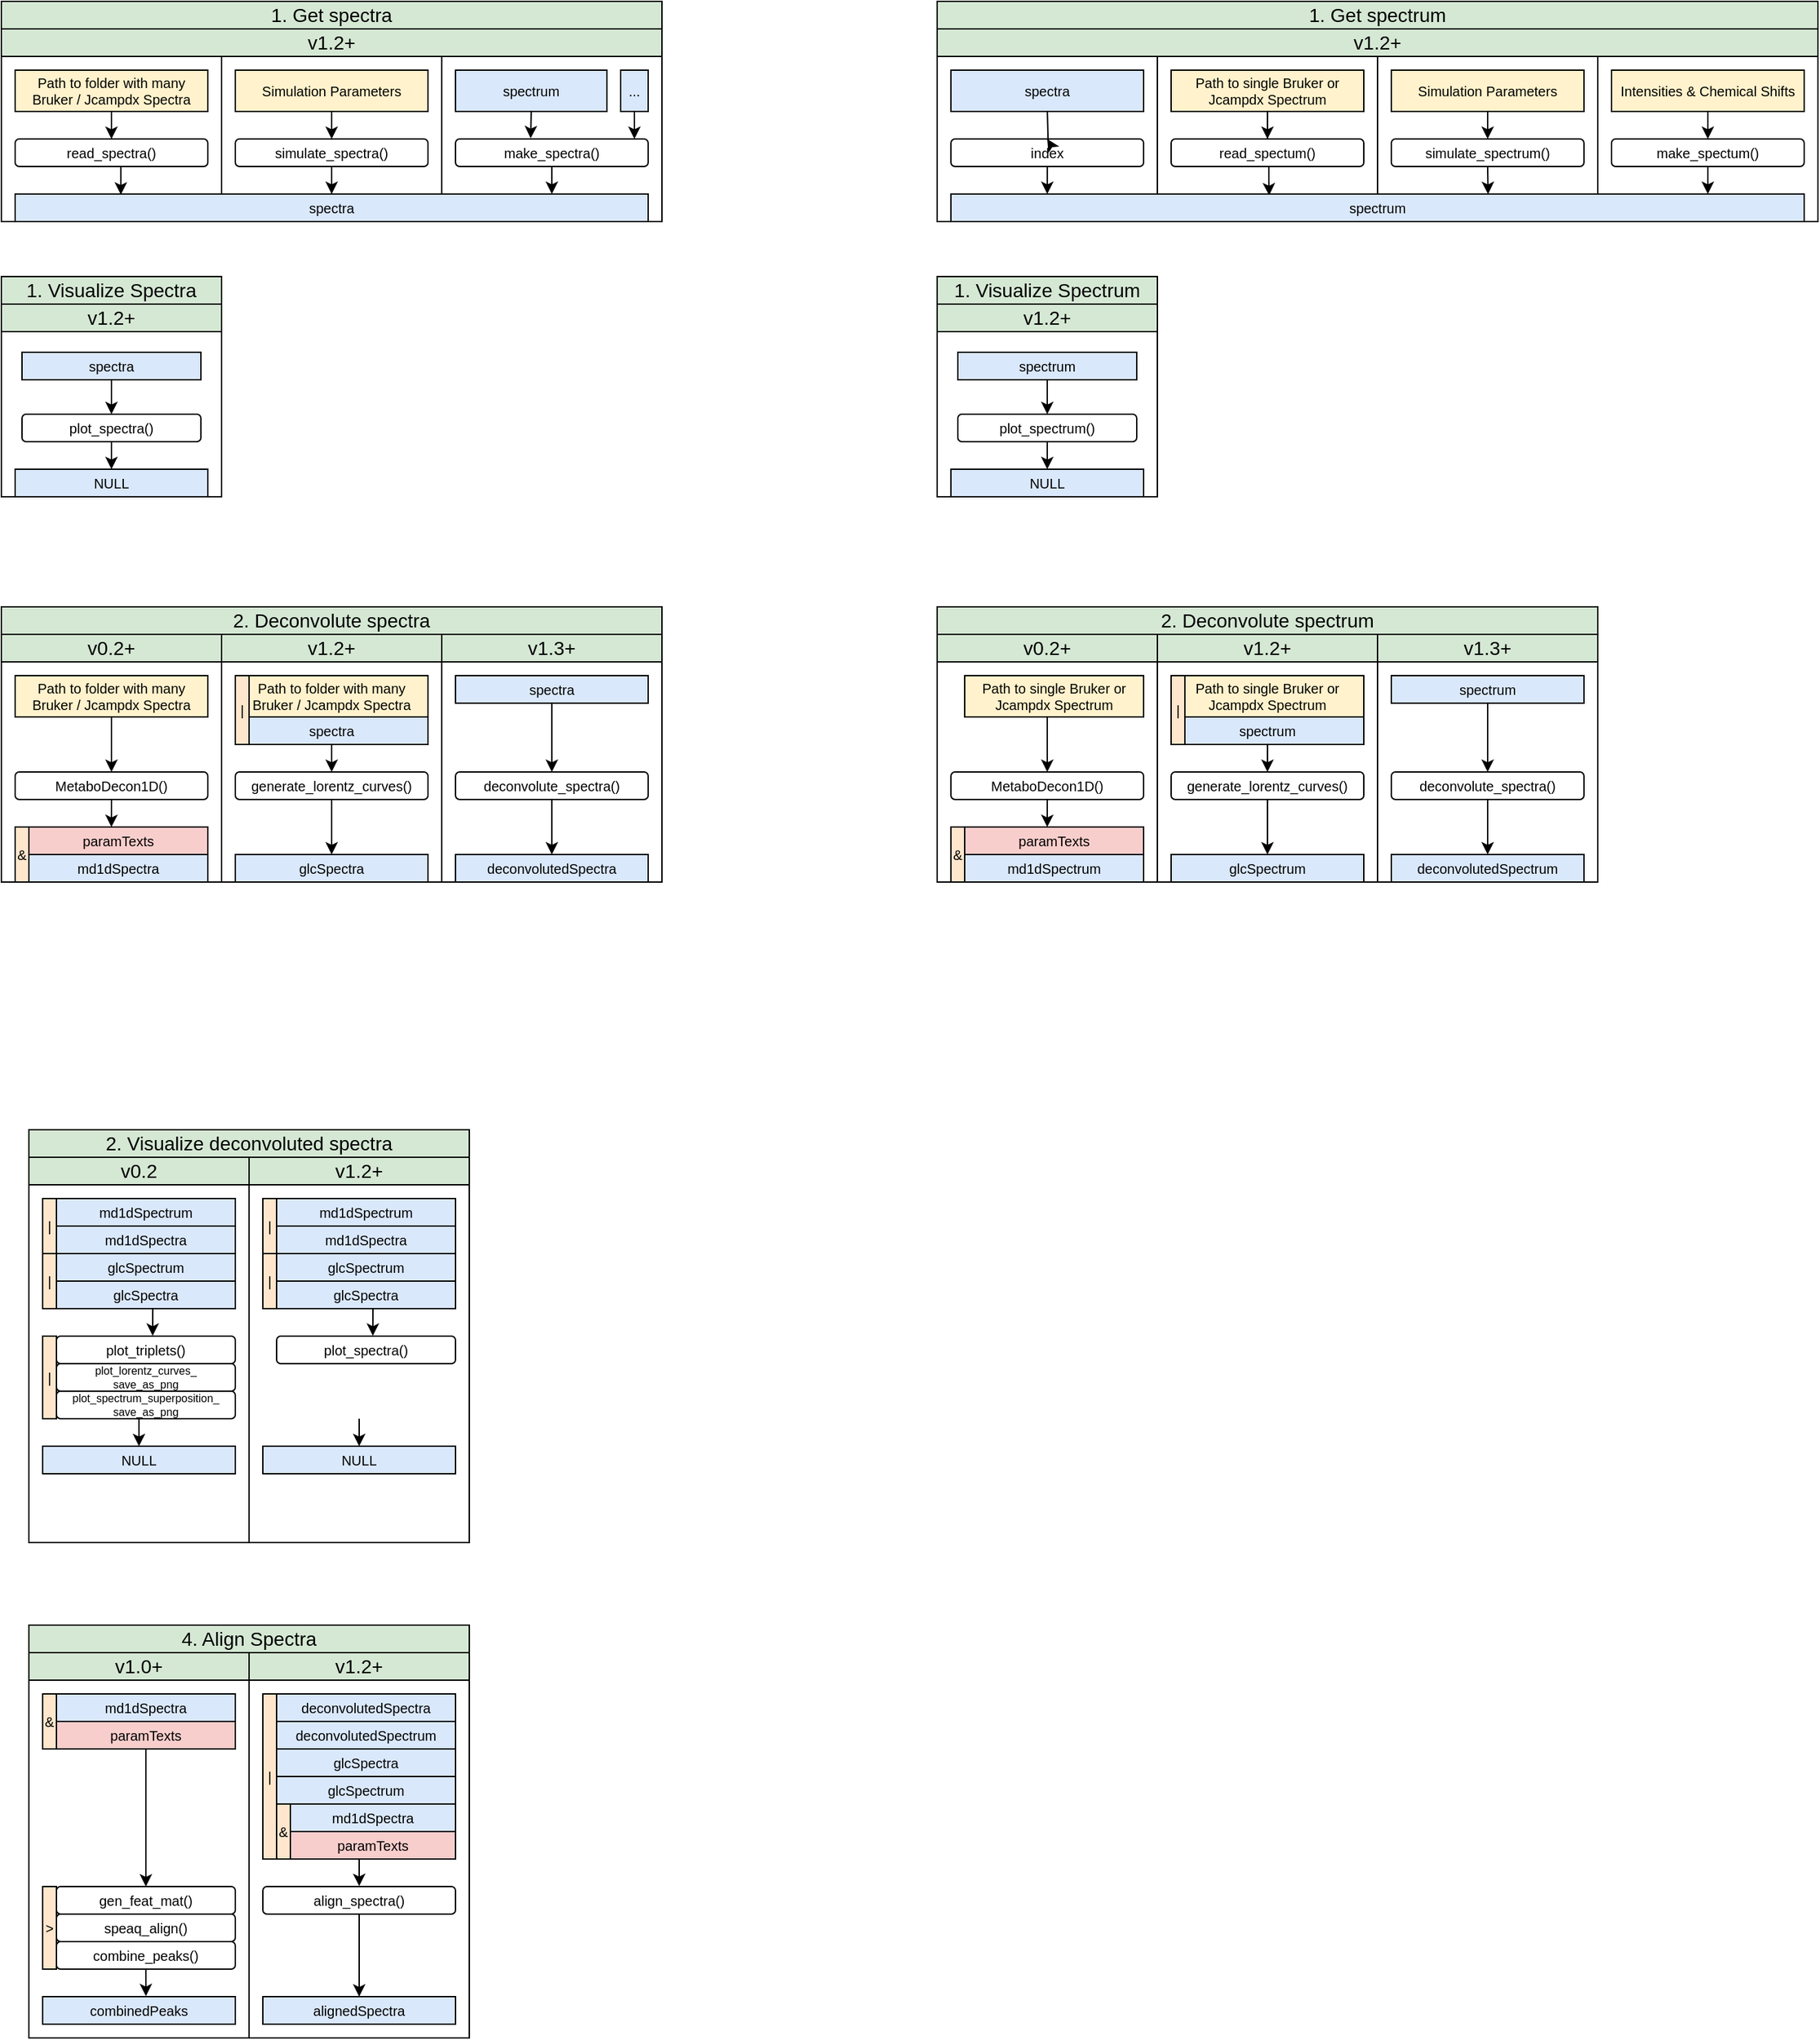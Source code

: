 <mxfile version="20.7.4" type="device"><diagram id="fRUhEyAmqn6JfHpWfGpk" name="Page-1"><mxGraphModel dx="1744" dy="1093" grid="1" gridSize="10" guides="1" tooltips="1" connect="1" arrows="1" fold="1" page="1" pageScale="1" pageWidth="680" pageHeight="440" math="0" shadow="0"><root><mxCell id="0"/><mxCell id="1" parent="0"/><mxCell id="O-gDGUDRsaO5ftSflFKG-360" value="" style="rounded=0;whiteSpace=wrap;html=1;labelBackgroundColor=none;fontSize=14;fillColor=#FFFFFF;verticalAlign=top;strokeColor=#000000;" vertex="1" parent="1"><mxGeometry x="700" y="60" width="160" height="120" as="geometry"/></mxCell><mxCell id="O-gDGUDRsaO5ftSflFKG-231" value="" style="rounded=0;whiteSpace=wrap;html=1;labelBackgroundColor=none;fontSize=14;fillColor=#FFFFFF;verticalAlign=top;strokeColor=#000000;" vertex="1" parent="1"><mxGeometry x="40" y="1240" width="160" height="260" as="geometry"/></mxCell><mxCell id="O-gDGUDRsaO5ftSflFKG-230" value="" style="rounded=0;whiteSpace=wrap;html=1;labelBackgroundColor=none;fontSize=14;fillColor=#FFFFFF;verticalAlign=top;strokeColor=#000000;" vertex="1" parent="1"><mxGeometry x="200" y="1240" width="160" height="260" as="geometry"/></mxCell><mxCell id="zO8-c5lgZE-9HUMoSTf0-320" value="" style="rounded=0;whiteSpace=wrap;html=1;labelBackgroundColor=none;fontSize=16;fillColor=#FFFFFF;verticalAlign=top;strokeColor=#000000;" parent="1" vertex="1"><mxGeometry x="1020" y="60" width="160" height="120" as="geometry"/></mxCell><mxCell id="zO8-c5lgZE-9HUMoSTf0-249" value="" style="rounded=0;whiteSpace=wrap;html=1;labelBackgroundColor=none;fontSize=16;fillColor=#FFFFFF;verticalAlign=top;strokeColor=#000000;" parent="1" vertex="1"><mxGeometry x="180" y="60" width="160" height="120" as="geometry"/></mxCell><mxCell id="zO8-c5lgZE-9HUMoSTf0-159" value="v1.2+" style="rounded=0;whiteSpace=wrap;html=1;labelBackgroundColor=none;fontSize=14;fillColor=#d5e8d4;verticalAlign=middle;strokeColor=#000000;" parent="1" vertex="1"><mxGeometry x="20" y="40" width="480" height="20" as="geometry"/></mxCell><mxCell id="zO8-c5lgZE-9HUMoSTf0-251" value="" style="rounded=0;whiteSpace=wrap;html=1;labelBackgroundColor=none;fontSize=12;fillColor=#FFFFFF;verticalAlign=top;strokeColor=#000000;" parent="1" vertex="1"><mxGeometry x="20" y="60" width="160" height="120" as="geometry"/></mxCell><mxCell id="zO8-c5lgZE-9HUMoSTf0-168" style="edgeStyle=orthogonalEdgeStyle;rounded=0;orthogonalLoop=1;jettySize=auto;html=1;strokeColor=#000000;fontSize=10;exitX=0.5;exitY=1;exitDx=0;exitDy=0;" parent="1" target="zO8-c5lgZE-9HUMoSTf0-167" edge="1" source="zO8-c5lgZE-9HUMoSTf0-162"><mxGeometry relative="1" as="geometry"><mxPoint x="75" y="90" as="sourcePoint"/></mxGeometry></mxCell><mxCell id="zO8-c5lgZE-9HUMoSTf0-162" value="Path to folder with many Bruker / Jcampdx Spectra" style="rounded=0;whiteSpace=wrap;html=1;verticalAlign=middle;align=center;fillColor=#fff2cc;strokeColor=#000000;fontSize=10;" parent="1" vertex="1"><mxGeometry x="30" y="70" width="140" height="30" as="geometry"/></mxCell><mxCell id="zO8-c5lgZE-9HUMoSTf0-167" value="read_spectra()" style="rounded=1;whiteSpace=wrap;html=1;fontSize=10;strokeColor=#000000;" parent="1" vertex="1"><mxGeometry x="30" y="120" width="140" height="20" as="geometry"/></mxCell><mxCell id="zO8-c5lgZE-9HUMoSTf0-212" value="" style="rounded=0;whiteSpace=wrap;html=1;labelBackgroundColor=none;fontSize=12;fillColor=#FFFFFF;verticalAlign=top;strokeColor=#000000;" parent="1" vertex="1"><mxGeometry x="340" y="60" width="160" height="120" as="geometry"/></mxCell><mxCell id="O-gDGUDRsaO5ftSflFKG-90" value="" style="edgeStyle=orthogonalEdgeStyle;rounded=0;orthogonalLoop=1;jettySize=auto;html=1;fontSize=16;" edge="1" parent="1" source="zO8-c5lgZE-9HUMoSTf0-217"><mxGeometry relative="1" as="geometry"><mxPoint x="420" y="160" as="targetPoint"/></mxGeometry></mxCell><mxCell id="zO8-c5lgZE-9HUMoSTf0-217" value="make_spectra()" style="rounded=1;whiteSpace=wrap;html=1;fontSize=10;strokeColor=#000000;" parent="1" vertex="1"><mxGeometry x="350" y="120" width="140" height="20" as="geometry"/></mxCell><mxCell id="zO8-c5lgZE-9HUMoSTf0-224" style="edgeStyle=orthogonalEdgeStyle;rounded=0;orthogonalLoop=1;jettySize=auto;html=1;exitX=0.5;exitY=1;exitDx=0;exitDy=0;strokeColor=#000000;fontSize=10;" parent="1" edge="1"><mxGeometry relative="1" as="geometry"><mxPoint x="380" y="120" as="sourcePoint"/><mxPoint x="380" y="120" as="targetPoint"/></mxGeometry></mxCell><mxCell id="zO8-c5lgZE-9HUMoSTf0-227" style="edgeStyle=orthogonalEdgeStyle;rounded=0;orthogonalLoop=1;jettySize=auto;html=1;strokeColor=#000000;fontSize=10;exitX=0.5;exitY=1;exitDx=0;exitDy=0;entryX=0.39;entryY=-0.025;entryDx=0;entryDy=0;entryPerimeter=0;" parent="1" source="zO8-c5lgZE-9HUMoSTf0-237" target="zO8-c5lgZE-9HUMoSTf0-217" edge="1"><mxGeometry relative="1" as="geometry"><mxPoint x="470" y="160" as="sourcePoint"/><Array as="points"/><mxPoint x="380" y="130" as="targetPoint"/></mxGeometry></mxCell><mxCell id="zO8-c5lgZE-9HUMoSTf0-233" value="spectra" style="rounded=0;whiteSpace=wrap;html=1;labelBackgroundColor=none;fontSize=10;fillColor=#dae8fc;strokeColor=#000000;" parent="1" vertex="1"><mxGeometry x="30" y="160" width="460" height="20" as="geometry"/></mxCell><mxCell id="zO8-c5lgZE-9HUMoSTf0-237" value="spectrum" style="rounded=0;whiteSpace=wrap;html=1;labelBackgroundColor=none;fontSize=10;fillColor=#dae8fc;strokeColor=#000000;" parent="1" vertex="1"><mxGeometry x="350" y="70" width="110" height="30" as="geometry"/></mxCell><mxCell id="O-gDGUDRsaO5ftSflFKG-88" style="edgeStyle=orthogonalEdgeStyle;rounded=0;orthogonalLoop=1;jettySize=auto;html=1;entryX=0.928;entryY=-0.011;entryDx=0;entryDy=0;entryPerimeter=0;fontSize=16;" edge="1" parent="1" source="zO8-c5lgZE-9HUMoSTf0-238" target="zO8-c5lgZE-9HUMoSTf0-217"><mxGeometry relative="1" as="geometry"><Array as="points"/></mxGeometry></mxCell><mxCell id="zO8-c5lgZE-9HUMoSTf0-238" value="..." style="rounded=0;whiteSpace=wrap;html=1;labelBackgroundColor=none;fontSize=10;fillColor=#dae8fc;strokeColor=#000000;" parent="1" vertex="1"><mxGeometry x="470" y="70" width="20" height="30" as="geometry"/></mxCell><mxCell id="zO8-c5lgZE-9HUMoSTf0-250" value="v1.2+" style="rounded=0;whiteSpace=wrap;html=1;labelBackgroundColor=none;fontSize=14;fillColor=#d5e8d4;verticalAlign=middle;strokeColor=#000000;" parent="1" vertex="1"><mxGeometry x="700" y="40" width="640" height="20" as="geometry"/></mxCell><mxCell id="zO8-c5lgZE-9HUMoSTf0-163" value="" style="rounded=0;whiteSpace=wrap;html=1;labelBackgroundColor=none;fontSize=14;fillColor=#FFFFFF;verticalAlign=top;strokeColor=#000000;" parent="1" vertex="1"><mxGeometry x="860" y="60" width="160" height="120" as="geometry"/></mxCell><mxCell id="zO8-c5lgZE-9HUMoSTf0-96" style="edgeStyle=orthogonalEdgeStyle;rounded=0;orthogonalLoop=1;jettySize=auto;html=1;strokeColor=#000000;fontSize=10;entryX=0.373;entryY=0.05;entryDx=0;entryDy=0;entryPerimeter=0;" parent="1" source="zO8-c5lgZE-9HUMoSTf0-72" edge="1" target="O-gDGUDRsaO5ftSflFKG-94"><mxGeometry relative="1" as="geometry"><mxPoint x="915" y="160" as="targetPoint"/><Array as="points"><mxPoint x="941" y="150"/><mxPoint x="941" y="150"/></Array></mxGeometry></mxCell><mxCell id="zO8-c5lgZE-9HUMoSTf0-72" value="read_spectum()" style="rounded=1;whiteSpace=wrap;html=1;fontSize=10;strokeColor=#000000;" parent="1" vertex="1"><mxGeometry x="870" y="120" width="140" height="20" as="geometry"/></mxCell><mxCell id="O-gDGUDRsaO5ftSflFKG-206" style="edgeStyle=orthogonalEdgeStyle;rounded=0;orthogonalLoop=1;jettySize=auto;html=1;fontSize=10;" edge="1" parent="1" source="zO8-c5lgZE-9HUMoSTf0-71" target="zO8-c5lgZE-9HUMoSTf0-72"><mxGeometry relative="1" as="geometry"/></mxCell><mxCell id="zO8-c5lgZE-9HUMoSTf0-71" value="Path to single Bruker or Jcampdx Spectrum" style="rounded=0;whiteSpace=wrap;html=1;verticalAlign=middle;align=center;fillColor=#fff2cc;strokeColor=#000000;fontSize=10;" parent="1" vertex="1"><mxGeometry x="870" y="70" width="140" height="30" as="geometry"/></mxCell><mxCell id="zO8-c5lgZE-9HUMoSTf0-194" value="" style="rounded=0;whiteSpace=wrap;html=1;labelBackgroundColor=none;fontSize=14;fillColor=#FFFFFF;verticalAlign=top;strokeColor=#000000;" parent="1" vertex="1"><mxGeometry x="1180" y="60" width="160" height="120" as="geometry"/></mxCell><mxCell id="zO8-c5lgZE-9HUMoSTf0-195" style="edgeStyle=orthogonalEdgeStyle;rounded=0;orthogonalLoop=1;jettySize=auto;html=1;strokeColor=#000000;fontSize=10;entryX=0.5;entryY=0;entryDx=0;entryDy=0;" parent="1" source="zO8-c5lgZE-9HUMoSTf0-196" edge="1"><mxGeometry relative="1" as="geometry"><mxPoint x="1260" y="160" as="targetPoint"/></mxGeometry></mxCell><mxCell id="zO8-c5lgZE-9HUMoSTf0-196" value="make_spectum()" style="rounded=1;whiteSpace=wrap;html=1;fontSize=10;strokeColor=#000000;" parent="1" vertex="1"><mxGeometry x="1190" y="120" width="140" height="20" as="geometry"/></mxCell><mxCell id="zO8-c5lgZE-9HUMoSTf0-210" style="edgeStyle=none;rounded=0;orthogonalLoop=1;jettySize=auto;html=1;entryX=0.5;entryY=0;entryDx=0;entryDy=0;strokeColor=#000000;fontSize=12;" parent="1" source="zO8-c5lgZE-9HUMoSTf0-207" target="zO8-c5lgZE-9HUMoSTf0-196" edge="1"><mxGeometry relative="1" as="geometry"/></mxCell><mxCell id="zO8-c5lgZE-9HUMoSTf0-207" value="Intensities &amp;amp; Chemical Shifts" style="rounded=0;whiteSpace=wrap;html=1;verticalAlign=middle;align=center;fillColor=#FFF2CC;strokeColor=#000000;fontSize=10;" parent="1" vertex="1"><mxGeometry x="1190" y="70" width="140" height="30" as="geometry"/></mxCell><mxCell id="O-gDGUDRsaO5ftSflFKG-91" value="" style="edgeStyle=orthogonalEdgeStyle;rounded=0;orthogonalLoop=1;jettySize=auto;html=1;fontSize=16;entryX=0.5;entryY=0;entryDx=0;entryDy=0;" edge="1" parent="1" source="zO8-c5lgZE-9HUMoSTf0-274" target="zO8-c5lgZE-9HUMoSTf0-233"><mxGeometry relative="1" as="geometry"><mxPoint x="235" y="160" as="targetPoint"/></mxGeometry></mxCell><mxCell id="zO8-c5lgZE-9HUMoSTf0-274" value="simulate_spectra()" style="rounded=1;whiteSpace=wrap;html=1;fontSize=10;strokeColor=#000000;" parent="1" vertex="1"><mxGeometry x="190" y="120" width="140" height="20" as="geometry"/></mxCell><mxCell id="O-gDGUDRsaO5ftSflFKG-52" value="" style="edgeStyle=orthogonalEdgeStyle;rounded=0;orthogonalLoop=1;jettySize=auto;html=1;fontSize=16;exitX=0.5;exitY=1;exitDx=0;exitDy=0;entryX=0.5;entryY=0;entryDx=0;entryDy=0;" edge="1" parent="1" source="zO8-c5lgZE-9HUMoSTf0-303" target="zO8-c5lgZE-9HUMoSTf0-274"><mxGeometry relative="1" as="geometry"><mxPoint x="235" y="130" as="sourcePoint"/><mxPoint x="235" y="170" as="targetPoint"/></mxGeometry></mxCell><mxCell id="zO8-c5lgZE-9HUMoSTf0-303" value="Simulation Parameters" style="rounded=0;whiteSpace=wrap;html=1;labelBackgroundColor=none;fontSize=10;fillColor=#FFF2CC;strokeColor=#000000;" parent="1" vertex="1"><mxGeometry x="190" y="70" width="140" height="30" as="geometry"/></mxCell><mxCell id="zO8-c5lgZE-9HUMoSTf0-309" style="edgeStyle=orthogonalEdgeStyle;rounded=0;orthogonalLoop=1;jettySize=auto;html=1;exitX=0.5;exitY=1;exitDx=0;exitDy=0;strokeColor=#000000;fontSize=14;" parent="1" edge="1"><mxGeometry relative="1" as="geometry"><mxPoint x="220" y="450" as="sourcePoint"/><mxPoint x="220" y="450" as="targetPoint"/></mxGeometry></mxCell><mxCell id="zO8-c5lgZE-9HUMoSTf0-312" style="edgeStyle=orthogonalEdgeStyle;rounded=0;orthogonalLoop=1;jettySize=auto;html=1;entryX=0.834;entryY=0.004;entryDx=0;entryDy=0;strokeColor=#000000;fontSize=10;exitX=0.5;exitY=1;exitDx=0;exitDy=0;entryPerimeter=0;" parent="1" edge="1" source="zO8-c5lgZE-9HUMoSTf0-314"><mxGeometry relative="1" as="geometry"><mxPoint x="1060" y="130" as="sourcePoint"/><mxPoint x="1100.32" y="160.08" as="targetPoint"/></mxGeometry></mxCell><mxCell id="zO8-c5lgZE-9HUMoSTf0-314" value="simulate_spectrum()" style="rounded=1;whiteSpace=wrap;html=1;fontSize=10;strokeColor=#000000;" parent="1" vertex="1"><mxGeometry x="1030" y="120" width="140" height="20" as="geometry"/></mxCell><mxCell id="zO8-c5lgZE-9HUMoSTf0-316" value="Simulation Parameters" style="rounded=0;whiteSpace=wrap;html=1;labelBackgroundColor=none;fontSize=10;fillColor=#FFF2CC;strokeColor=#000000;" parent="1" vertex="1"><mxGeometry x="1030" y="70" width="140" height="30" as="geometry"/></mxCell><mxCell id="zO8-c5lgZE-9HUMoSTf0-318" style="edgeStyle=orthogonalEdgeStyle;rounded=0;orthogonalLoop=1;jettySize=auto;html=1;strokeColor=#000000;fontSize=10;exitX=0.5;exitY=1;exitDx=0;exitDy=0;entryX=0.5;entryY=0;entryDx=0;entryDy=0;" parent="1" source="zO8-c5lgZE-9HUMoSTf0-316" target="zO8-c5lgZE-9HUMoSTf0-314" edge="1"><mxGeometry x="0.041" y="-5" relative="1" as="geometry"><mxPoint x="1080" y="100" as="sourcePoint"/><mxPoint x="1080" y="120" as="targetPoint"/><mxPoint as="offset"/></mxGeometry></mxCell><mxCell id="O-gDGUDRsaO5ftSflFKG-1" value="2. Deconvolute spectra" style="rounded=0;whiteSpace=wrap;html=1;labelBackgroundColor=none;fontSize=14;fillColor=#d5e8d4;verticalAlign=middle;strokeColor=#000000;" vertex="1" parent="1"><mxGeometry x="20" y="460" width="480" height="20" as="geometry"/></mxCell><mxCell id="O-gDGUDRsaO5ftSflFKG-2" value="" style="rounded=0;whiteSpace=wrap;html=1;labelBackgroundColor=none;fontSize=14;fillColor=#FFFFFF;verticalAlign=top;strokeColor=#000000;" vertex="1" parent="1"><mxGeometry x="340" y="500" width="160" height="160" as="geometry"/></mxCell><mxCell id="O-gDGUDRsaO5ftSflFKG-5" value="deconvolute_spectra()" style="rounded=1;whiteSpace=wrap;html=1;fontSize=10;strokeColor=#000000;" vertex="1" parent="1"><mxGeometry x="350" y="580" width="140" height="20" as="geometry"/></mxCell><mxCell id="O-gDGUDRsaO5ftSflFKG-7" value="" style="rounded=0;whiteSpace=wrap;html=1;labelBackgroundColor=none;fontSize=14;fillColor=#FFFFFF;verticalAlign=top;strokeColor=#000000;" vertex="1" parent="1"><mxGeometry x="180" y="500" width="160" height="160" as="geometry"/></mxCell><mxCell id="O-gDGUDRsaO5ftSflFKG-8" style="edgeStyle=orthogonalEdgeStyle;rounded=0;orthogonalLoop=1;jettySize=auto;html=1;strokeColor=#000000;fontSize=10;entryX=0.5;entryY=0;entryDx=0;entryDy=0;exitX=0.5;exitY=1;exitDx=0;exitDy=0;" edge="1" parent="1" source="O-gDGUDRsaO5ftSflFKG-9" target="O-gDGUDRsaO5ftSflFKG-13"><mxGeometry relative="1" as="geometry"><mxPoint x="235" y="620" as="targetPoint"/></mxGeometry></mxCell><mxCell id="O-gDGUDRsaO5ftSflFKG-9" value="generate_lorentz_curves()" style="rounded=1;whiteSpace=wrap;html=1;fontSize=10;strokeColor=#000000;" vertex="1" parent="1"><mxGeometry x="190" y="580" width="140" height="20" as="geometry"/></mxCell><mxCell id="O-gDGUDRsaO5ftSflFKG-13" value="glcSpectra" style="rounded=0;whiteSpace=wrap;html=1;labelBackgroundColor=none;fontSize=10;fillColor=#dae8fc;strokeColor=#000000;" vertex="1" parent="1"><mxGeometry x="190" y="640" width="140" height="20" as="geometry"/></mxCell><mxCell id="O-gDGUDRsaO5ftSflFKG-37" value="v1.3+" style="rounded=0;whiteSpace=wrap;html=1;labelBackgroundColor=none;fontSize=14;fillColor=#d5e8d4;verticalAlign=middle;strokeColor=#000000;" vertex="1" parent="1"><mxGeometry x="340" y="480" width="160" height="20" as="geometry"/></mxCell><mxCell id="O-gDGUDRsaO5ftSflFKG-38" value="v1.2+" style="rounded=0;whiteSpace=wrap;html=1;labelBackgroundColor=none;fontSize=14;fillColor=#d5e8d4;verticalAlign=middle;strokeColor=#000000;" vertex="1" parent="1"><mxGeometry x="180" y="480" width="160" height="20" as="geometry"/></mxCell><mxCell id="O-gDGUDRsaO5ftSflFKG-39" value="" style="rounded=0;whiteSpace=wrap;html=1;labelBackgroundColor=none;fontSize=14;fillColor=#FFFFFF;verticalAlign=top;strokeColor=#000000;" vertex="1" parent="1"><mxGeometry x="20" y="500" width="160" height="160" as="geometry"/></mxCell><mxCell id="O-gDGUDRsaO5ftSflFKG-41" value="MetaboDecon1D()" style="rounded=1;whiteSpace=wrap;html=1;fontSize=10;strokeColor=#000000;" vertex="1" parent="1"><mxGeometry x="30" y="580" width="140" height="20" as="geometry"/></mxCell><mxCell id="O-gDGUDRsaO5ftSflFKG-44" value="md1dSpectra" style="rounded=0;whiteSpace=wrap;html=1;labelBackgroundColor=none;fontSize=10;fillColor=#dae8fc;strokeColor=#000000;" vertex="1" parent="1"><mxGeometry x="40" y="640" width="130" height="20" as="geometry"/></mxCell><mxCell id="O-gDGUDRsaO5ftSflFKG-45" value="v0.2+" style="rounded=0;whiteSpace=wrap;html=1;labelBackgroundColor=none;fontSize=14;fillColor=#d5e8d4;verticalAlign=middle;strokeColor=#000000;" vertex="1" parent="1"><mxGeometry x="20" y="480" width="160" height="20" as="geometry"/></mxCell><mxCell id="O-gDGUDRsaO5ftSflFKG-409" style="edgeStyle=none;rounded=0;orthogonalLoop=1;jettySize=auto;html=1;entryX=0.5;entryY=0;entryDx=0;entryDy=0;fontSize=14;" edge="1" parent="1" source="O-gDGUDRsaO5ftSflFKG-50" target="O-gDGUDRsaO5ftSflFKG-9"><mxGeometry relative="1" as="geometry"/></mxCell><mxCell id="O-gDGUDRsaO5ftSflFKG-50" value="spectra" style="rounded=0;whiteSpace=wrap;html=1;labelBackgroundColor=none;fontSize=10;fillColor=#dae8fc;strokeColor=#000000;" vertex="1" parent="1"><mxGeometry x="190" y="540" width="140" height="20" as="geometry"/></mxCell><mxCell id="O-gDGUDRsaO5ftSflFKG-93" value="" style="edgeStyle=orthogonalEdgeStyle;rounded=0;orthogonalLoop=1;jettySize=auto;html=1;fontSize=16;exitX=0.5;exitY=1;exitDx=0;exitDy=0;entryX=0.167;entryY=0.025;entryDx=0;entryDy=0;entryPerimeter=0;" edge="1" parent="1" source="zO8-c5lgZE-9HUMoSTf0-167" target="zO8-c5lgZE-9HUMoSTf0-233"><mxGeometry relative="1" as="geometry"><mxPoint x="75.012" y="140" as="sourcePoint"/><mxPoint x="75" y="160" as="targetPoint"/></mxGeometry></mxCell><mxCell id="O-gDGUDRsaO5ftSflFKG-94" value="spectrum" style="rounded=0;whiteSpace=wrap;html=1;labelBackgroundColor=none;fontSize=10;fillColor=#dae8fc;strokeColor=#000000;" vertex="1" parent="1"><mxGeometry x="710" y="160" width="620" height="20" as="geometry"/></mxCell><mxCell id="O-gDGUDRsaO5ftSflFKG-95" value="4. Align Spectra" style="rounded=0;whiteSpace=wrap;html=1;labelBackgroundColor=none;fontSize=14;fillColor=#d5e8d4;verticalAlign=middle;strokeColor=#000000;" vertex="1" parent="1"><mxGeometry x="40" y="1200" width="320" height="20" as="geometry"/></mxCell><mxCell id="O-gDGUDRsaO5ftSflFKG-110" style="edgeStyle=orthogonalEdgeStyle;rounded=0;orthogonalLoop=1;jettySize=auto;html=1;strokeColor=#000000;fontSize=10;entryX=0.536;entryY=-0.017;entryDx=0;entryDy=0;exitX=0.5;exitY=1;exitDx=0;exitDy=0;entryPerimeter=0;" edge="1" parent="1" source="O-gDGUDRsaO5ftSflFKG-164" target="O-gDGUDRsaO5ftSflFKG-113"><mxGeometry relative="1" as="geometry"><mxPoint x="110" y="1470" as="targetPoint"/><mxPoint x="110.037" y="1460" as="sourcePoint"/><Array as="points"><mxPoint x="125" y="1460"/><mxPoint x="125" y="1460"/></Array></mxGeometry></mxCell><mxCell id="O-gDGUDRsaO5ftSflFKG-111" value="gen_feat_mat()" style="rounded=1;whiteSpace=wrap;html=1;fontSize=10;strokeColor=#000000;" vertex="1" parent="1"><mxGeometry x="60" y="1390" width="130" height="20" as="geometry"/></mxCell><mxCell id="O-gDGUDRsaO5ftSflFKG-113" value="combinedPeaks" style="rounded=0;whiteSpace=wrap;html=1;labelBackgroundColor=none;fontSize=10;fillColor=#dae8fc;strokeColor=#000000;" vertex="1" parent="1"><mxGeometry x="50" y="1470" width="140" height="20" as="geometry"/></mxCell><mxCell id="O-gDGUDRsaO5ftSflFKG-114" value="v1.0+" style="rounded=0;whiteSpace=wrap;html=1;labelBackgroundColor=none;fontSize=14;fillColor=#d5e8d4;verticalAlign=middle;strokeColor=#000000;" vertex="1" parent="1"><mxGeometry x="40" y="1220" width="160" height="20" as="geometry"/></mxCell><mxCell id="O-gDGUDRsaO5ftSflFKG-156" value="paramTexts" style="rounded=0;whiteSpace=wrap;html=1;labelBackgroundColor=none;fontSize=10;fillColor=#f8cecc;strokeColor=#000000;" vertex="1" parent="1"><mxGeometry x="40" y="620" width="130" height="20" as="geometry"/></mxCell><mxCell id="O-gDGUDRsaO5ftSflFKG-158" value="md1dSpectra" style="rounded=0;whiteSpace=wrap;html=1;labelBackgroundColor=none;fontSize=10;fillColor=#dae8fc;strokeColor=#000000;" vertex="1" parent="1"><mxGeometry x="60" y="1250" width="130" height="20" as="geometry"/></mxCell><mxCell id="O-gDGUDRsaO5ftSflFKG-159" value="paramTexts" style="rounded=0;whiteSpace=wrap;html=1;labelBackgroundColor=none;fontSize=10;fillColor=#f8cecc;strokeColor=#000000;" vertex="1" parent="1"><mxGeometry x="60" y="1270" width="130" height="20" as="geometry"/></mxCell><mxCell id="O-gDGUDRsaO5ftSflFKG-161" style="edgeStyle=orthogonalEdgeStyle;rounded=0;orthogonalLoop=1;jettySize=auto;html=1;strokeColor=#000000;fontSize=10;entryX=0.5;entryY=0;entryDx=0;entryDy=0;exitX=0.5;exitY=1;exitDx=0;exitDy=0;" edge="1" parent="1" source="O-gDGUDRsaO5ftSflFKG-159" target="O-gDGUDRsaO5ftSflFKG-111"><mxGeometry relative="1" as="geometry"><mxPoint x="110.0" y="1310" as="targetPoint"/><mxPoint x="110.037" y="1290" as="sourcePoint"/></mxGeometry></mxCell><mxCell id="O-gDGUDRsaO5ftSflFKG-163" value="speaq_align()" style="rounded=1;whiteSpace=wrap;html=1;fontSize=10;strokeColor=#000000;" vertex="1" parent="1"><mxGeometry x="60" y="1410" width="130" height="20" as="geometry"/></mxCell><mxCell id="O-gDGUDRsaO5ftSflFKG-164" value="combine_peaks()" style="rounded=1;whiteSpace=wrap;html=1;fontSize=10;strokeColor=#000000;" vertex="1" parent="1"><mxGeometry x="60" y="1430" width="130" height="20" as="geometry"/></mxCell><mxCell id="O-gDGUDRsaO5ftSflFKG-167" value="1. Get spectra" style="rounded=0;whiteSpace=wrap;html=1;labelBackgroundColor=none;fontSize=14;fillColor=#d5e8d4;verticalAlign=middle;strokeColor=#000000;" vertex="1" parent="1"><mxGeometry x="20" y="20" width="480" height="20" as="geometry"/></mxCell><mxCell id="O-gDGUDRsaO5ftSflFKG-168" value="1. Get spectrum" style="rounded=0;whiteSpace=wrap;html=1;labelBackgroundColor=none;fontSize=14;fillColor=#d5e8d4;verticalAlign=middle;strokeColor=#000000;" vertex="1" parent="1"><mxGeometry x="700" y="20" width="640" height="20" as="geometry"/></mxCell><mxCell id="O-gDGUDRsaO5ftSflFKG-407" style="edgeStyle=none;rounded=0;orthogonalLoop=1;jettySize=auto;html=1;entryX=0.5;entryY=0;entryDx=0;entryDy=0;fontSize=14;" edge="1" parent="1" source="O-gDGUDRsaO5ftSflFKG-175" target="O-gDGUDRsaO5ftSflFKG-41"><mxGeometry relative="1" as="geometry"/></mxCell><mxCell id="O-gDGUDRsaO5ftSflFKG-175" value="Path to folder with many Bruker / Jcampdx Spectra" style="rounded=0;whiteSpace=wrap;html=1;verticalAlign=middle;align=center;fillColor=#fff2cc;strokeColor=#000000;fontSize=10;" vertex="1" parent="1"><mxGeometry x="30" y="510" width="140" height="30" as="geometry"/></mxCell><mxCell id="O-gDGUDRsaO5ftSflFKG-186" value="&amp;amp;" style="rounded=0;whiteSpace=wrap;html=1;labelBackgroundColor=none;fontSize=10;fillColor=#ffe6cc;strokeColor=#000000;" vertex="1" parent="1"><mxGeometry x="30" y="620" width="10" height="40" as="geometry"/></mxCell><mxCell id="O-gDGUDRsaO5ftSflFKG-191" style="edgeStyle=orthogonalEdgeStyle;rounded=0;orthogonalLoop=1;jettySize=auto;html=1;strokeColor=#000000;fontSize=10;entryX=0.5;entryY=0;entryDx=0;entryDy=0;exitX=0.5;exitY=1;exitDx=0;exitDy=0;" edge="1" parent="1" source="O-gDGUDRsaO5ftSflFKG-5" target="O-gDGUDRsaO5ftSflFKG-193"><mxGeometry relative="1" as="geometry"><mxPoint x="395" y="620" as="targetPoint"/><mxPoint x="410" y="600" as="sourcePoint"/></mxGeometry></mxCell><mxCell id="O-gDGUDRsaO5ftSflFKG-193" value="deconvolutedSpectra" style="rounded=0;whiteSpace=wrap;html=1;labelBackgroundColor=none;fontSize=10;fillColor=#dae8fc;strokeColor=#000000;" vertex="1" parent="1"><mxGeometry x="350" y="640" width="140" height="20" as="geometry"/></mxCell><mxCell id="O-gDGUDRsaO5ftSflFKG-195" style="edgeStyle=orthogonalEdgeStyle;rounded=0;orthogonalLoop=1;jettySize=auto;html=1;fontSize=10;exitX=0.5;exitY=1;exitDx=0;exitDy=0;" edge="1" parent="1" source="O-gDGUDRsaO5ftSflFKG-196"><mxGeometry relative="1" as="geometry"><Array as="points"/><mxPoint x="420" y="530" as="sourcePoint"/><mxPoint x="420" y="580" as="targetPoint"/></mxGeometry></mxCell><mxCell id="O-gDGUDRsaO5ftSflFKG-196" value="spectra" style="rounded=0;whiteSpace=wrap;html=1;labelBackgroundColor=none;fontSize=10;fillColor=#dae8fc;strokeColor=#000000;" vertex="1" parent="1"><mxGeometry x="350" y="510" width="140" height="20" as="geometry"/></mxCell><mxCell id="O-gDGUDRsaO5ftSflFKG-207" value="&amp;amp;" style="rounded=0;whiteSpace=wrap;html=1;labelBackgroundColor=none;fontSize=10;fillColor=#ffe6cc;strokeColor=#000000;" vertex="1" parent="1"><mxGeometry x="50" y="1250" width="10" height="40" as="geometry"/></mxCell><mxCell id="O-gDGUDRsaO5ftSflFKG-208" value="&amp;gt;" style="rounded=0;whiteSpace=wrap;html=1;fontSize=10;strokeColor=#000000;fillColor=#ffe6cc;" vertex="1" parent="1"><mxGeometry x="50" y="1390" width="10" height="60" as="geometry"/></mxCell><mxCell id="O-gDGUDRsaO5ftSflFKG-210" style="edgeStyle=orthogonalEdgeStyle;rounded=0;orthogonalLoop=1;jettySize=auto;html=1;strokeColor=#000000;fontSize=10;exitX=0.5;exitY=1;exitDx=0;exitDy=0;entryX=0.5;entryY=0;entryDx=0;entryDy=0;" edge="1" parent="1" source="O-gDGUDRsaO5ftSflFKG-218" target="O-gDGUDRsaO5ftSflFKG-212"><mxGeometry relative="1" as="geometry"><mxPoint x="280" y="1470" as="targetPoint"/><mxPoint x="270.037" y="1470" as="sourcePoint"/><Array as="points"/></mxGeometry></mxCell><mxCell id="O-gDGUDRsaO5ftSflFKG-212" value="alignedSpectra" style="rounded=0;whiteSpace=wrap;html=1;labelBackgroundColor=none;fontSize=10;fillColor=#dae8fc;strokeColor=#000000;" vertex="1" parent="1"><mxGeometry x="210" y="1470" width="140" height="20" as="geometry"/></mxCell><mxCell id="O-gDGUDRsaO5ftSflFKG-213" value="v1.2+" style="rounded=0;whiteSpace=wrap;html=1;labelBackgroundColor=none;fontSize=14;fillColor=#d5e8d4;verticalAlign=middle;strokeColor=#000000;" vertex="1" parent="1"><mxGeometry x="200" y="1220" width="160" height="20" as="geometry"/></mxCell><mxCell id="O-gDGUDRsaO5ftSflFKG-214" value="md1dSpectra" style="rounded=0;whiteSpace=wrap;html=1;labelBackgroundColor=none;fontSize=10;fillColor=#dae8fc;strokeColor=#000000;" vertex="1" parent="1"><mxGeometry x="230" y="1330" width="120" height="20" as="geometry"/></mxCell><mxCell id="O-gDGUDRsaO5ftSflFKG-215" value="paramTexts" style="rounded=0;whiteSpace=wrap;html=1;labelBackgroundColor=none;fontSize=10;fillColor=#f8cecc;strokeColor=#000000;" vertex="1" parent="1"><mxGeometry x="230" y="1350" width="120" height="20" as="geometry"/></mxCell><mxCell id="O-gDGUDRsaO5ftSflFKG-218" value="align_spectra()" style="rounded=1;whiteSpace=wrap;html=1;fontSize=10;strokeColor=#000000;" vertex="1" parent="1"><mxGeometry x="210" y="1390" width="140" height="20" as="geometry"/></mxCell><mxCell id="O-gDGUDRsaO5ftSflFKG-219" value="&amp;amp;" style="rounded=0;whiteSpace=wrap;html=1;labelBackgroundColor=none;fontSize=10;fillColor=#ffe6cc;strokeColor=#000000;" vertex="1" parent="1"><mxGeometry x="220" y="1330" width="10" height="40" as="geometry"/></mxCell><mxCell id="O-gDGUDRsaO5ftSflFKG-223" value="glcSpectra" style="rounded=0;whiteSpace=wrap;html=1;labelBackgroundColor=none;fontSize=10;fillColor=#dae8fc;strokeColor=#000000;" vertex="1" parent="1"><mxGeometry x="220" y="1290" width="130" height="20" as="geometry"/></mxCell><mxCell id="O-gDGUDRsaO5ftSflFKG-224" value="glcSpectrum" style="rounded=0;whiteSpace=wrap;html=1;labelBackgroundColor=none;fontSize=10;fillColor=#dae8fc;strokeColor=#000000;" vertex="1" parent="1"><mxGeometry x="220" y="1310" width="130" height="20" as="geometry"/></mxCell><mxCell id="O-gDGUDRsaO5ftSflFKG-225" value="|" style="rounded=0;whiteSpace=wrap;html=1;labelBackgroundColor=none;fontSize=10;fillColor=#ffe6cc;strokeColor=#000000;" vertex="1" parent="1"><mxGeometry x="210" y="1250" width="10" height="120" as="geometry"/></mxCell><mxCell id="O-gDGUDRsaO5ftSflFKG-226" value="deconvolutedSpectra" style="rounded=0;whiteSpace=wrap;html=1;labelBackgroundColor=none;fontSize=10;fillColor=#dae8fc;strokeColor=#000000;" vertex="1" parent="1"><mxGeometry x="220" y="1250" width="130" height="20" as="geometry"/></mxCell><mxCell id="O-gDGUDRsaO5ftSflFKG-227" value="deconvolutedSpectrum" style="rounded=0;whiteSpace=wrap;html=1;labelBackgroundColor=none;fontSize=10;fillColor=#dae8fc;strokeColor=#000000;" vertex="1" parent="1"><mxGeometry x="220" y="1270" width="130" height="20" as="geometry"/></mxCell><mxCell id="O-gDGUDRsaO5ftSflFKG-229" style="edgeStyle=orthogonalEdgeStyle;rounded=0;orthogonalLoop=1;jettySize=auto;html=1;strokeColor=#000000;fontSize=10;entryX=0.536;entryY=-0.017;entryDx=0;entryDy=0;exitX=0.5;exitY=1;exitDx=0;exitDy=0;entryPerimeter=0;" edge="1" parent="1"><mxGeometry relative="1" as="geometry"><mxPoint x="280.04" y="1389.66" as="targetPoint"/><mxPoint x="280" y="1370" as="sourcePoint"/><Array as="points"><mxPoint x="280" y="1380"/><mxPoint x="280" y="1380"/></Array></mxGeometry></mxCell><mxCell id="O-gDGUDRsaO5ftSflFKG-244" style="edgeStyle=orthogonalEdgeStyle;rounded=0;orthogonalLoop=1;jettySize=auto;html=1;strokeColor=#000000;fontSize=10;entryX=0.458;entryY=0.003;entryDx=0;entryDy=0;entryPerimeter=0;" edge="1" parent="1"><mxGeometry relative="1" as="geometry"><mxPoint x="99.96" y="620.06" as="targetPoint"/><mxPoint x="100.026" y="600" as="sourcePoint"/></mxGeometry></mxCell><mxCell id="O-gDGUDRsaO5ftSflFKG-247" value="" style="rounded=0;whiteSpace=wrap;html=1;labelBackgroundColor=none;fontSize=14;fillColor=#FFFFFF;verticalAlign=top;strokeColor=#000000;" vertex="1" parent="1"><mxGeometry x="40" y="880" width="160" height="260" as="geometry"/></mxCell><mxCell id="O-gDGUDRsaO5ftSflFKG-248" value="" style="rounded=0;whiteSpace=wrap;html=1;labelBackgroundColor=none;fontSize=14;fillColor=#FFFFFF;verticalAlign=top;strokeColor=#000000;" vertex="1" parent="1"><mxGeometry x="200" y="880" width="160" height="260" as="geometry"/></mxCell><mxCell id="O-gDGUDRsaO5ftSflFKG-249" value="2. Visualize deconvoluted spectra" style="rounded=0;whiteSpace=wrap;html=1;labelBackgroundColor=none;fontSize=14;fillColor=#d5e8d4;verticalAlign=middle;strokeColor=#000000;" vertex="1" parent="1"><mxGeometry x="40" y="840" width="320" height="20" as="geometry"/></mxCell><mxCell id="O-gDGUDRsaO5ftSflFKG-251" value="plot_triplets()" style="rounded=1;whiteSpace=wrap;html=1;fontSize=10;strokeColor=#000000;" vertex="1" parent="1"><mxGeometry x="60" y="990" width="130" height="20" as="geometry"/></mxCell><mxCell id="O-gDGUDRsaO5ftSflFKG-253" value="v0.2" style="rounded=0;whiteSpace=wrap;html=1;labelBackgroundColor=none;fontSize=14;fillColor=#d5e8d4;verticalAlign=middle;strokeColor=#000000;" vertex="1" parent="1"><mxGeometry x="40" y="860" width="160" height="20" as="geometry"/></mxCell><mxCell id="O-gDGUDRsaO5ftSflFKG-257" value="plot_lorentz_curves_&lt;br style=&quot;font-size: 8px;&quot;&gt;save_as_png" style="rounded=1;whiteSpace=wrap;html=1;fontSize=8;strokeColor=#000000;" vertex="1" parent="1"><mxGeometry x="60" y="1010" width="130" height="20" as="geometry"/></mxCell><mxCell id="O-gDGUDRsaO5ftSflFKG-258" value="plot_spectrum_superposition_&lt;br style=&quot;font-size: 8px;&quot;&gt;save_as_png" style="rounded=1;whiteSpace=wrap;html=1;fontSize=8;strokeColor=#000000;" vertex="1" parent="1"><mxGeometry x="60" y="1030" width="130" height="20" as="geometry"/></mxCell><mxCell id="O-gDGUDRsaO5ftSflFKG-260" value="|" style="rounded=0;whiteSpace=wrap;html=1;fontSize=10;strokeColor=#000000;fillColor=#ffe6cc;" vertex="1" parent="1"><mxGeometry x="50" y="990" width="10" height="60" as="geometry"/></mxCell><mxCell id="O-gDGUDRsaO5ftSflFKG-263" value="v1.2+" style="rounded=0;whiteSpace=wrap;html=1;labelBackgroundColor=none;fontSize=14;fillColor=#d5e8d4;verticalAlign=middle;strokeColor=#000000;" vertex="1" parent="1"><mxGeometry x="200" y="860" width="160" height="20" as="geometry"/></mxCell><mxCell id="O-gDGUDRsaO5ftSflFKG-276" style="edgeStyle=orthogonalEdgeStyle;rounded=0;orthogonalLoop=1;jettySize=auto;html=1;entryX=0.928;entryY=-0.011;entryDx=0;entryDy=0;entryPerimeter=0;fontSize=16;" edge="1" parent="1"><mxGeometry relative="1" as="geometry"><mxPoint x="130" y="970" as="sourcePoint"/><mxPoint x="129.92" y="989.78" as="targetPoint"/><Array as="points"/></mxGeometry></mxCell><mxCell id="O-gDGUDRsaO5ftSflFKG-288" value="md1dSpectrum" style="rounded=0;whiteSpace=wrap;html=1;labelBackgroundColor=none;fontSize=10;fillColor=#dae8fc;strokeColor=#000000;" vertex="1" parent="1"><mxGeometry x="220" y="890" width="130" height="20" as="geometry"/></mxCell><mxCell id="O-gDGUDRsaO5ftSflFKG-289" value="|" style="rounded=0;whiteSpace=wrap;html=1;fontSize=10;strokeColor=#000000;fillColor=#ffe6cc;" vertex="1" parent="1"><mxGeometry x="210" y="890" width="10" height="40" as="geometry"/></mxCell><mxCell id="O-gDGUDRsaO5ftSflFKG-290" value="glcSpectra" style="rounded=0;whiteSpace=wrap;html=1;labelBackgroundColor=none;fontSize=10;fillColor=#dae8fc;strokeColor=#000000;" vertex="1" parent="1"><mxGeometry x="220" y="950" width="130" height="20" as="geometry"/></mxCell><mxCell id="O-gDGUDRsaO5ftSflFKG-291" value="glcSpectrum" style="rounded=0;whiteSpace=wrap;html=1;labelBackgroundColor=none;fontSize=10;fillColor=#dae8fc;strokeColor=#000000;" vertex="1" parent="1"><mxGeometry x="220" y="930" width="130" height="20" as="geometry"/></mxCell><mxCell id="O-gDGUDRsaO5ftSflFKG-292" value="|" style="rounded=0;whiteSpace=wrap;html=1;fontSize=10;strokeColor=#000000;fillColor=#ffe6cc;" vertex="1" parent="1"><mxGeometry x="210" y="930" width="10" height="40" as="geometry"/></mxCell><mxCell id="O-gDGUDRsaO5ftSflFKG-296" value="md1dSpectra" style="rounded=0;whiteSpace=wrap;html=1;labelBackgroundColor=none;fontSize=10;fillColor=#dae8fc;strokeColor=#000000;" vertex="1" parent="1"><mxGeometry x="220" y="910" width="130" height="20" as="geometry"/></mxCell><mxCell id="O-gDGUDRsaO5ftSflFKG-297" value="md1dSpectrum" style="rounded=0;whiteSpace=wrap;html=1;labelBackgroundColor=none;fontSize=10;fillColor=#dae8fc;strokeColor=#000000;" vertex="1" parent="1"><mxGeometry x="60" y="890" width="130" height="20" as="geometry"/></mxCell><mxCell id="O-gDGUDRsaO5ftSflFKG-298" value="|" style="rounded=0;whiteSpace=wrap;html=1;fontSize=10;strokeColor=#000000;fillColor=#ffe6cc;" vertex="1" parent="1"><mxGeometry x="50" y="890" width="10" height="40" as="geometry"/></mxCell><mxCell id="O-gDGUDRsaO5ftSflFKG-299" value="glcSpectra" style="rounded=0;whiteSpace=wrap;html=1;labelBackgroundColor=none;fontSize=10;fillColor=#dae8fc;strokeColor=#000000;" vertex="1" parent="1"><mxGeometry x="60" y="950" width="130" height="20" as="geometry"/></mxCell><mxCell id="O-gDGUDRsaO5ftSflFKG-300" value="glcSpectrum" style="rounded=0;whiteSpace=wrap;html=1;labelBackgroundColor=none;fontSize=10;fillColor=#dae8fc;strokeColor=#000000;" vertex="1" parent="1"><mxGeometry x="60" y="930" width="130" height="20" as="geometry"/></mxCell><mxCell id="O-gDGUDRsaO5ftSflFKG-301" value="|" style="rounded=0;whiteSpace=wrap;html=1;fontSize=10;strokeColor=#000000;fillColor=#ffe6cc;" vertex="1" parent="1"><mxGeometry x="50" y="930" width="10" height="40" as="geometry"/></mxCell><mxCell id="O-gDGUDRsaO5ftSflFKG-302" value="md1dSpectra" style="rounded=0;whiteSpace=wrap;html=1;labelBackgroundColor=none;fontSize=10;fillColor=#dae8fc;strokeColor=#000000;" vertex="1" parent="1"><mxGeometry x="60" y="910" width="130" height="20" as="geometry"/></mxCell><mxCell id="O-gDGUDRsaO5ftSflFKG-304" value="" style="rounded=0;whiteSpace=wrap;html=1;labelBackgroundColor=none;fontSize=14;fillColor=#FFFFFF;verticalAlign=top;strokeColor=#000000;" vertex="1" parent="1"><mxGeometry x="700" y="260" width="160" height="120" as="geometry"/></mxCell><mxCell id="O-gDGUDRsaO5ftSflFKG-305" value="1. Visualize Spectrum" style="rounded=0;whiteSpace=wrap;html=1;labelBackgroundColor=none;fontSize=14;fillColor=#d5e8d4;verticalAlign=middle;strokeColor=#000000;" vertex="1" parent="1"><mxGeometry x="700" y="220" width="160" height="20" as="geometry"/></mxCell><mxCell id="O-gDGUDRsaO5ftSflFKG-311" value="v1.2+" style="rounded=0;whiteSpace=wrap;html=1;labelBackgroundColor=none;fontSize=14;fillColor=#d5e8d4;verticalAlign=middle;strokeColor=#000000;" vertex="1" parent="1"><mxGeometry x="700" y="240" width="160" height="20" as="geometry"/></mxCell><mxCell id="O-gDGUDRsaO5ftSflFKG-313" value="plot_spectrum()" style="rounded=1;whiteSpace=wrap;html=1;fontSize=10;strokeColor=#000000;" vertex="1" parent="1"><mxGeometry x="715" y="320" width="130" height="20" as="geometry"/></mxCell><mxCell id="O-gDGUDRsaO5ftSflFKG-318" style="edgeStyle=orthogonalEdgeStyle;rounded=0;orthogonalLoop=1;jettySize=auto;html=1;entryX=0.5;entryY=0;entryDx=0;entryDy=0;fontSize=16;exitX=0.5;exitY=1;exitDx=0;exitDy=0;" edge="1" parent="1" source="O-gDGUDRsaO5ftSflFKG-319" target="O-gDGUDRsaO5ftSflFKG-313"><mxGeometry relative="1" as="geometry"><mxPoint x="780" y="300" as="sourcePoint"/><mxPoint x="779.92" y="319.78" as="targetPoint"/><Array as="points"/></mxGeometry></mxCell><mxCell id="O-gDGUDRsaO5ftSflFKG-319" value="spectrum" style="rounded=0;whiteSpace=wrap;html=1;labelBackgroundColor=none;fontSize=10;fillColor=#dae8fc;strokeColor=#000000;" vertex="1" parent="1"><mxGeometry x="715" y="275" width="130" height="20" as="geometry"/></mxCell><mxCell id="O-gDGUDRsaO5ftSflFKG-334" value="" style="rounded=0;whiteSpace=wrap;html=1;labelBackgroundColor=none;fontSize=14;fillColor=#FFFFFF;verticalAlign=top;strokeColor=#000000;" vertex="1" parent="1"><mxGeometry x="20" y="260" width="160" height="120" as="geometry"/></mxCell><mxCell id="O-gDGUDRsaO5ftSflFKG-335" value="1. Visualize Spectra" style="rounded=0;whiteSpace=wrap;html=1;labelBackgroundColor=none;fontSize=14;fillColor=#d5e8d4;verticalAlign=middle;strokeColor=#000000;" vertex="1" parent="1"><mxGeometry x="20" y="220" width="160" height="20" as="geometry"/></mxCell><mxCell id="O-gDGUDRsaO5ftSflFKG-336" value="v1.2+" style="rounded=0;whiteSpace=wrap;html=1;labelBackgroundColor=none;fontSize=14;fillColor=#d5e8d4;verticalAlign=middle;strokeColor=#000000;" vertex="1" parent="1"><mxGeometry x="20" y="240" width="160" height="20" as="geometry"/></mxCell><mxCell id="O-gDGUDRsaO5ftSflFKG-337" value="plot_spectra()" style="rounded=1;whiteSpace=wrap;html=1;fontSize=10;strokeColor=#000000;" vertex="1" parent="1"><mxGeometry x="35" y="320" width="130" height="20" as="geometry"/></mxCell><mxCell id="O-gDGUDRsaO5ftSflFKG-338" style="edgeStyle=orthogonalEdgeStyle;rounded=0;orthogonalLoop=1;jettySize=auto;html=1;entryX=0.5;entryY=0;entryDx=0;entryDy=0;fontSize=16;exitX=0.5;exitY=1;exitDx=0;exitDy=0;" edge="1" parent="1" source="O-gDGUDRsaO5ftSflFKG-339" target="O-gDGUDRsaO5ftSflFKG-337"><mxGeometry relative="1" as="geometry"><mxPoint x="100" y="300" as="sourcePoint"/><mxPoint x="99.92" y="319.78" as="targetPoint"/><Array as="points"/></mxGeometry></mxCell><mxCell id="O-gDGUDRsaO5ftSflFKG-339" value="spectra" style="rounded=0;whiteSpace=wrap;html=1;labelBackgroundColor=none;fontSize=10;fillColor=#dae8fc;strokeColor=#000000;" vertex="1" parent="1"><mxGeometry x="35" y="275" width="130" height="20" as="geometry"/></mxCell><mxCell id="O-gDGUDRsaO5ftSflFKG-343" value="NULL" style="rounded=0;whiteSpace=wrap;html=1;labelBackgroundColor=none;fontSize=10;fillColor=#dae8fc;strokeColor=#000000;" vertex="1" parent="1"><mxGeometry x="710" y="360" width="140" height="20" as="geometry"/></mxCell><mxCell id="O-gDGUDRsaO5ftSflFKG-345" value="NULL" style="rounded=0;whiteSpace=wrap;html=1;labelBackgroundColor=none;fontSize=10;fillColor=#dae8fc;strokeColor=#000000;" vertex="1" parent="1"><mxGeometry x="30" y="360" width="140" height="20" as="geometry"/></mxCell><mxCell id="O-gDGUDRsaO5ftSflFKG-346" style="edgeStyle=orthogonalEdgeStyle;rounded=0;orthogonalLoop=1;jettySize=auto;html=1;entryX=0.5;entryY=0;entryDx=0;entryDy=0;fontSize=16;" edge="1" parent="1"><mxGeometry relative="1" as="geometry"><mxPoint x="780" y="340" as="sourcePoint"/><mxPoint x="780" y="360" as="targetPoint"/><Array as="points"/></mxGeometry></mxCell><mxCell id="O-gDGUDRsaO5ftSflFKG-347" style="edgeStyle=orthogonalEdgeStyle;rounded=0;orthogonalLoop=1;jettySize=auto;html=1;fontSize=16;exitX=0.5;exitY=1;exitDx=0;exitDy=0;" edge="1" parent="1" source="O-gDGUDRsaO5ftSflFKG-337"><mxGeometry relative="1" as="geometry"><mxPoint x="100" y="345" as="sourcePoint"/><mxPoint x="100" y="360" as="targetPoint"/><Array as="points"/></mxGeometry></mxCell><mxCell id="O-gDGUDRsaO5ftSflFKG-348" value="NULL" style="rounded=0;whiteSpace=wrap;html=1;labelBackgroundColor=none;fontSize=10;fillColor=#dae8fc;strokeColor=#000000;" vertex="1" parent="1"><mxGeometry x="50" y="1070" width="140" height="20" as="geometry"/></mxCell><mxCell id="O-gDGUDRsaO5ftSflFKG-349" style="edgeStyle=orthogonalEdgeStyle;rounded=0;orthogonalLoop=1;jettySize=auto;html=1;fontSize=16;exitX=0.5;exitY=1;exitDx=0;exitDy=0;" edge="1" parent="1"><mxGeometry relative="1" as="geometry"><mxPoint x="120" y="1050" as="sourcePoint"/><mxPoint x="120" y="1070" as="targetPoint"/><Array as="points"/></mxGeometry></mxCell><mxCell id="O-gDGUDRsaO5ftSflFKG-352" value="plot_spectra()" style="rounded=1;whiteSpace=wrap;html=1;fontSize=10;strokeColor=#000000;" vertex="1" parent="1"><mxGeometry x="220" y="990" width="130" height="20" as="geometry"/></mxCell><mxCell id="O-gDGUDRsaO5ftSflFKG-356" style="edgeStyle=orthogonalEdgeStyle;rounded=0;orthogonalLoop=1;jettySize=auto;html=1;entryX=0.928;entryY=-0.011;entryDx=0;entryDy=0;entryPerimeter=0;fontSize=16;" edge="1" parent="1"><mxGeometry relative="1" as="geometry"><mxPoint x="290" y="970" as="sourcePoint"/><mxPoint x="289.92" y="989.78" as="targetPoint"/><Array as="points"/></mxGeometry></mxCell><mxCell id="O-gDGUDRsaO5ftSflFKG-357" value="NULL" style="rounded=0;whiteSpace=wrap;html=1;labelBackgroundColor=none;fontSize=10;fillColor=#dae8fc;strokeColor=#000000;" vertex="1" parent="1"><mxGeometry x="210" y="1070" width="140" height="20" as="geometry"/></mxCell><mxCell id="O-gDGUDRsaO5ftSflFKG-358" style="edgeStyle=orthogonalEdgeStyle;rounded=0;orthogonalLoop=1;jettySize=auto;html=1;fontSize=16;exitX=0.5;exitY=1;exitDx=0;exitDy=0;" edge="1" parent="1"><mxGeometry relative="1" as="geometry"><mxPoint x="280" y="1050" as="sourcePoint"/><mxPoint x="280" y="1070" as="targetPoint"/><Array as="points"/></mxGeometry></mxCell><mxCell id="O-gDGUDRsaO5ftSflFKG-362" value="index" style="rounded=1;whiteSpace=wrap;html=1;fontSize=10;strokeColor=#000000;" vertex="1" parent="1"><mxGeometry x="710" y="120" width="140" height="20" as="geometry"/></mxCell><mxCell id="O-gDGUDRsaO5ftSflFKG-363" style="edgeStyle=orthogonalEdgeStyle;rounded=0;orthogonalLoop=1;jettySize=auto;html=1;fontSize=10;" edge="1" parent="1" target="O-gDGUDRsaO5ftSflFKG-362"><mxGeometry relative="1" as="geometry"><mxPoint x="780.053" y="100" as="sourcePoint"/></mxGeometry></mxCell><mxCell id="O-gDGUDRsaO5ftSflFKG-365" value="spectra" style="rounded=0;whiteSpace=wrap;html=1;labelBackgroundColor=none;fontSize=10;fillColor=#dae8fc;strokeColor=#000000;" vertex="1" parent="1"><mxGeometry x="710" y="70" width="140" height="30" as="geometry"/></mxCell><mxCell id="O-gDGUDRsaO5ftSflFKG-366" value="" style="edgeStyle=orthogonalEdgeStyle;rounded=0;orthogonalLoop=1;jettySize=auto;html=1;fontSize=16;" edge="1" parent="1"><mxGeometry relative="1" as="geometry"><mxPoint x="780.053" y="140" as="sourcePoint"/><mxPoint x="780" y="160" as="targetPoint"/></mxGeometry></mxCell><mxCell id="O-gDGUDRsaO5ftSflFKG-368" style="edgeStyle=orthogonalEdgeStyle;rounded=0;orthogonalLoop=1;jettySize=auto;html=1;exitX=0.5;exitY=1;exitDx=0;exitDy=0;strokeColor=#000000;fontSize=14;" edge="1" parent="1"><mxGeometry relative="1" as="geometry"><mxPoint x="900" y="450" as="sourcePoint"/><mxPoint x="900" y="450" as="targetPoint"/></mxGeometry></mxCell><mxCell id="O-gDGUDRsaO5ftSflFKG-369" value="2. Deconvolute spectrum" style="rounded=0;whiteSpace=wrap;html=1;labelBackgroundColor=none;fontSize=14;fillColor=#d5e8d4;verticalAlign=middle;strokeColor=#000000;" vertex="1" parent="1"><mxGeometry x="700" y="460" width="480" height="20" as="geometry"/></mxCell><mxCell id="O-gDGUDRsaO5ftSflFKG-370" value="" style="rounded=0;whiteSpace=wrap;html=1;labelBackgroundColor=none;fontSize=14;fillColor=#FFFFFF;verticalAlign=top;strokeColor=#000000;" vertex="1" parent="1"><mxGeometry x="1020" y="500" width="160" height="160" as="geometry"/></mxCell><mxCell id="O-gDGUDRsaO5ftSflFKG-413" style="edgeStyle=none;rounded=0;orthogonalLoop=1;jettySize=auto;html=1;entryX=0.5;entryY=0;entryDx=0;entryDy=0;fontSize=14;" edge="1" parent="1" source="O-gDGUDRsaO5ftSflFKG-371" target="O-gDGUDRsaO5ftSflFKG-401"><mxGeometry relative="1" as="geometry"><mxPoint x="1100.0" y="620" as="targetPoint"/></mxGeometry></mxCell><mxCell id="O-gDGUDRsaO5ftSflFKG-371" value="deconvolute_spectra()" style="rounded=1;whiteSpace=wrap;html=1;fontSize=10;strokeColor=#000000;" vertex="1" parent="1"><mxGeometry x="1030" y="580" width="140" height="20" as="geometry"/></mxCell><mxCell id="O-gDGUDRsaO5ftSflFKG-372" value="" style="rounded=0;whiteSpace=wrap;html=1;labelBackgroundColor=none;fontSize=14;fillColor=#FFFFFF;verticalAlign=top;strokeColor=#000000;" vertex="1" parent="1"><mxGeometry x="860" y="500" width="160" height="160" as="geometry"/></mxCell><mxCell id="O-gDGUDRsaO5ftSflFKG-373" style="edgeStyle=orthogonalEdgeStyle;rounded=0;orthogonalLoop=1;jettySize=auto;html=1;strokeColor=#000000;fontSize=10;" edge="1" parent="1" source="O-gDGUDRsaO5ftSflFKG-374" target="O-gDGUDRsaO5ftSflFKG-387"><mxGeometry relative="1" as="geometry"><mxPoint x="939.54" y="620.06" as="targetPoint"/></mxGeometry></mxCell><mxCell id="O-gDGUDRsaO5ftSflFKG-374" value="generate_lorentz_curves()" style="rounded=1;whiteSpace=wrap;html=1;fontSize=10;strokeColor=#000000;" vertex="1" parent="1"><mxGeometry x="870" y="580" width="140" height="20" as="geometry"/></mxCell><mxCell id="O-gDGUDRsaO5ftSflFKG-377" value="v1.3+" style="rounded=0;whiteSpace=wrap;html=1;labelBackgroundColor=none;fontSize=14;fillColor=#d5e8d4;verticalAlign=middle;strokeColor=#000000;" vertex="1" parent="1"><mxGeometry x="1020" y="480" width="160" height="20" as="geometry"/></mxCell><mxCell id="O-gDGUDRsaO5ftSflFKG-378" value="v1.2+" style="rounded=0;whiteSpace=wrap;html=1;labelBackgroundColor=none;fontSize=14;fillColor=#d5e8d4;verticalAlign=middle;strokeColor=#000000;" vertex="1" parent="1"><mxGeometry x="860" y="480" width="160" height="20" as="geometry"/></mxCell><mxCell id="O-gDGUDRsaO5ftSflFKG-379" value="" style="rounded=0;whiteSpace=wrap;html=1;labelBackgroundColor=none;fontSize=14;fillColor=#FFFFFF;verticalAlign=top;strokeColor=#000000;" vertex="1" parent="1"><mxGeometry x="700" y="500" width="160" height="160" as="geometry"/></mxCell><mxCell id="O-gDGUDRsaO5ftSflFKG-380" value="MetaboDecon1D()" style="rounded=1;whiteSpace=wrap;html=1;fontSize=10;strokeColor=#000000;" vertex="1" parent="1"><mxGeometry x="710" y="580" width="140" height="20" as="geometry"/></mxCell><mxCell id="O-gDGUDRsaO5ftSflFKG-381" value="md1dSpectrum" style="rounded=0;whiteSpace=wrap;html=1;labelBackgroundColor=none;fontSize=10;fillColor=#dae8fc;strokeColor=#000000;" vertex="1" parent="1"><mxGeometry x="720" y="640" width="130" height="20" as="geometry"/></mxCell><mxCell id="O-gDGUDRsaO5ftSflFKG-382" value="v0.2+" style="rounded=0;whiteSpace=wrap;html=1;labelBackgroundColor=none;fontSize=14;fillColor=#d5e8d4;verticalAlign=middle;strokeColor=#000000;" vertex="1" parent="1"><mxGeometry x="700" y="480" width="160" height="20" as="geometry"/></mxCell><mxCell id="O-gDGUDRsaO5ftSflFKG-412" style="edgeStyle=none;rounded=0;orthogonalLoop=1;jettySize=auto;html=1;exitX=0.5;exitY=1;exitDx=0;exitDy=0;entryX=0.5;entryY=0;entryDx=0;entryDy=0;fontSize=14;" edge="1" parent="1" source="O-gDGUDRsaO5ftSflFKG-384" target="O-gDGUDRsaO5ftSflFKG-374"><mxGeometry relative="1" as="geometry"/></mxCell><mxCell id="O-gDGUDRsaO5ftSflFKG-384" value="spectrum" style="rounded=0;whiteSpace=wrap;html=1;labelBackgroundColor=none;fontSize=10;fillColor=#dae8fc;strokeColor=#000000;" vertex="1" parent="1"><mxGeometry x="870" y="540" width="140" height="20" as="geometry"/></mxCell><mxCell id="O-gDGUDRsaO5ftSflFKG-385" value="paramTexts" style="rounded=0;whiteSpace=wrap;html=1;labelBackgroundColor=none;fontSize=10;fillColor=#f8cecc;strokeColor=#000000;" vertex="1" parent="1"><mxGeometry x="720" y="620" width="130" height="20" as="geometry"/></mxCell><mxCell id="O-gDGUDRsaO5ftSflFKG-386" value="Path to single Bruker or Jcampdx Spectrum" style="rounded=0;whiteSpace=wrap;html=1;verticalAlign=middle;align=center;fillColor=#fff2cc;strokeColor=#000000;fontSize=10;" vertex="1" parent="1"><mxGeometry x="720" y="510" width="130" height="30" as="geometry"/></mxCell><mxCell id="O-gDGUDRsaO5ftSflFKG-387" value="glcSpectrum" style="rounded=0;whiteSpace=wrap;html=1;labelBackgroundColor=none;fontSize=10;fillColor=#dae8fc;strokeColor=#000000;" vertex="1" parent="1"><mxGeometry x="870" y="640" width="140" height="20" as="geometry"/></mxCell><mxCell id="O-gDGUDRsaO5ftSflFKG-388" style="edgeStyle=orthogonalEdgeStyle;rounded=0;orthogonalLoop=1;jettySize=auto;html=1;entryX=0.5;entryY=0;entryDx=0;entryDy=0;fontSize=10;" edge="1" parent="1" target="O-gDGUDRsaO5ftSflFKG-380"><mxGeometry relative="1" as="geometry"><mxPoint x="775" y="540" as="sourcePoint"/><Array as="points"><mxPoint x="775" y="540"/></Array></mxGeometry></mxCell><mxCell id="O-gDGUDRsaO5ftSflFKG-390" value="Path to single Bruker or Jcampdx Spectrum" style="rounded=0;whiteSpace=wrap;html=1;verticalAlign=middle;align=center;fillColor=#fff2cc;strokeColor=#000000;fontSize=10;" vertex="1" parent="1"><mxGeometry x="870" y="510" width="140" height="30" as="geometry"/></mxCell><mxCell id="O-gDGUDRsaO5ftSflFKG-394" value="&amp;amp;" style="rounded=0;whiteSpace=wrap;html=1;labelBackgroundColor=none;fontSize=10;fillColor=#ffe6cc;strokeColor=#000000;" vertex="1" parent="1"><mxGeometry x="710" y="620" width="10" height="40" as="geometry"/></mxCell><mxCell id="O-gDGUDRsaO5ftSflFKG-399" style="edgeStyle=orthogonalEdgeStyle;rounded=0;orthogonalLoop=1;jettySize=auto;html=1;fontSize=10;entryX=0.5;entryY=0;entryDx=0;entryDy=0;exitX=0.5;exitY=1;exitDx=0;exitDy=0;" edge="1" parent="1" source="O-gDGUDRsaO5ftSflFKG-400" target="O-gDGUDRsaO5ftSflFKG-371"><mxGeometry relative="1" as="geometry"><Array as="points"><mxPoint x="1100" y="560"/><mxPoint x="1100" y="560"/></Array><mxPoint x="1090" y="600" as="targetPoint"/></mxGeometry></mxCell><mxCell id="O-gDGUDRsaO5ftSflFKG-400" value="spectrum" style="rounded=0;whiteSpace=wrap;html=1;labelBackgroundColor=none;fontSize=10;fillColor=#dae8fc;strokeColor=#000000;" vertex="1" parent="1"><mxGeometry x="1030" y="510" width="140" height="20" as="geometry"/></mxCell><mxCell id="O-gDGUDRsaO5ftSflFKG-401" value="deconvolutedSpectrum" style="rounded=0;whiteSpace=wrap;html=1;labelBackgroundColor=none;fontSize=10;fillColor=#dae8fc;strokeColor=#000000;" vertex="1" parent="1"><mxGeometry x="1030" y="640" width="140" height="20" as="geometry"/></mxCell><mxCell id="O-gDGUDRsaO5ftSflFKG-406" style="edgeStyle=orthogonalEdgeStyle;rounded=0;orthogonalLoop=1;jettySize=auto;html=1;strokeColor=#000000;fontSize=10;entryX=0.458;entryY=0.003;entryDx=0;entryDy=0;entryPerimeter=0;" edge="1" parent="1"><mxGeometry relative="1" as="geometry"><mxPoint x="779.96" y="620.06" as="targetPoint"/><mxPoint x="780.026" y="600" as="sourcePoint"/></mxGeometry></mxCell><mxCell id="O-gDGUDRsaO5ftSflFKG-410" value="Path to folder with many Bruker / Jcampdx Spectra" style="rounded=0;whiteSpace=wrap;html=1;verticalAlign=middle;align=center;fillColor=#fff2cc;strokeColor=#000000;fontSize=10;" vertex="1" parent="1"><mxGeometry x="190" y="510" width="140" height="30" as="geometry"/></mxCell><mxCell id="O-gDGUDRsaO5ftSflFKG-182" value="|" style="rounded=0;whiteSpace=wrap;html=1;verticalAlign=middle;align=center;fontSize=10;fillColor=#ffe6cc;strokeColor=#000000;" vertex="1" parent="1"><mxGeometry x="190" y="510" width="10" height="50" as="geometry"/></mxCell><mxCell id="O-gDGUDRsaO5ftSflFKG-411" value="|" style="rounded=0;whiteSpace=wrap;html=1;labelBackgroundColor=none;fontSize=10;fillColor=#ffe6cc;strokeColor=#000000;" vertex="1" parent="1"><mxGeometry x="870" y="510" width="10" height="50" as="geometry"/></mxCell></root></mxGraphModel></diagram></mxfile>